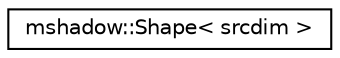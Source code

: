 digraph "Graphical Class Hierarchy"
{
 // LATEX_PDF_SIZE
  edge [fontname="Helvetica",fontsize="10",labelfontname="Helvetica",labelfontsize="10"];
  node [fontname="Helvetica",fontsize="10",shape=record];
  rankdir="LR";
  Node0 [label="mshadow::Shape\< srcdim \>",height=0.2,width=0.4,color="black", fillcolor="white", style="filled",URL="$structmshadow_1_1Shape.html",tooltip=" "];
}
